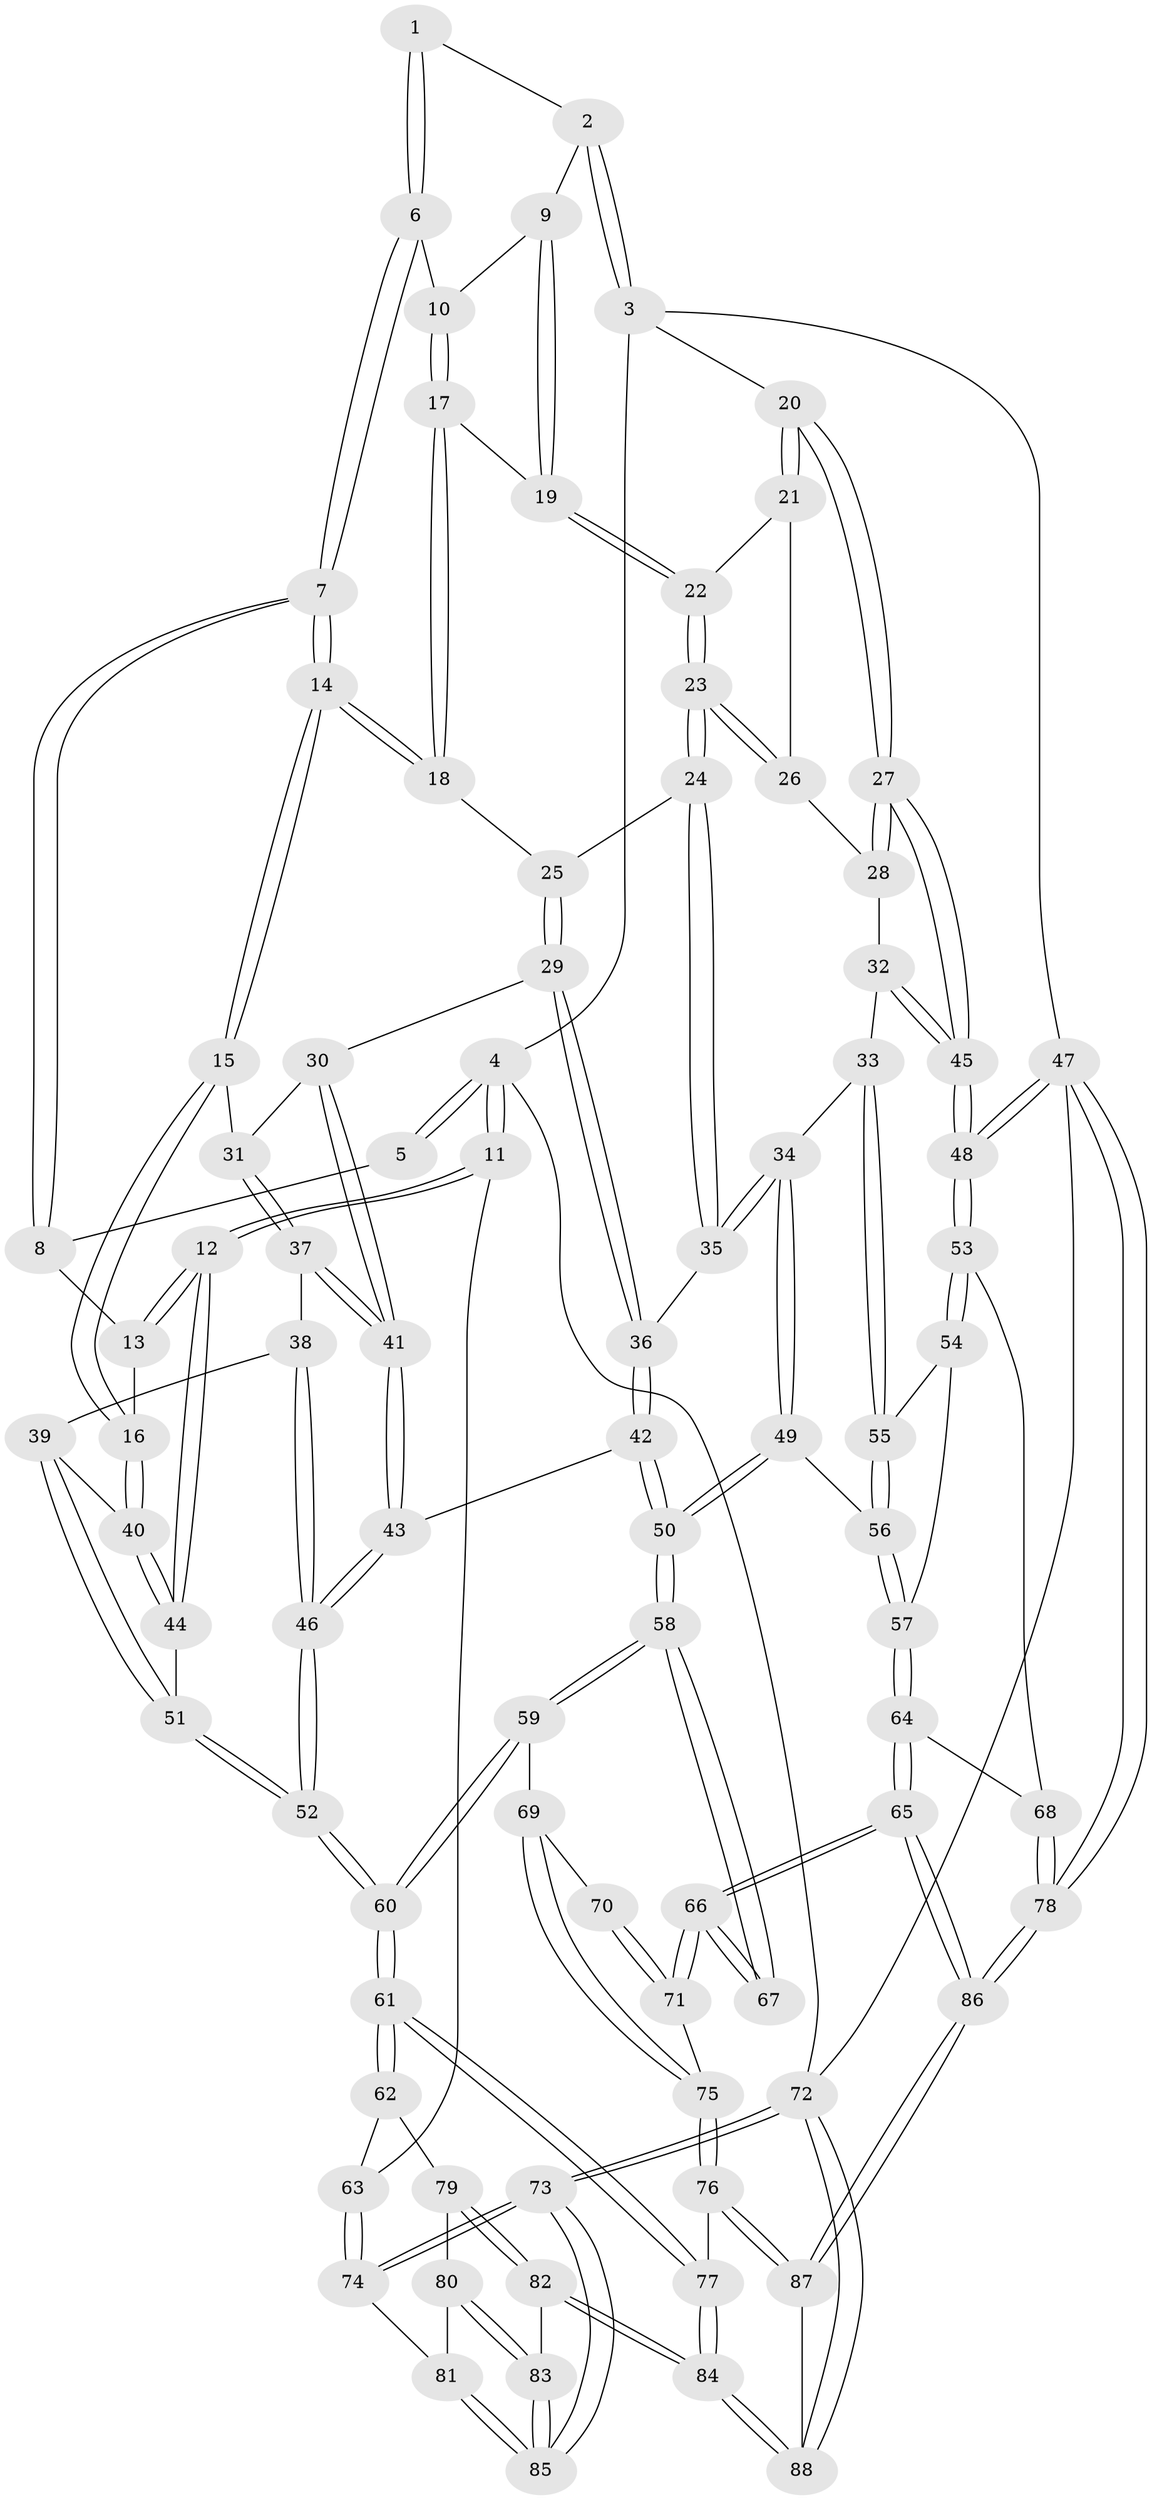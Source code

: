 // Generated by graph-tools (version 1.1) at 2025/03/03/09/25 03:03:29]
// undirected, 88 vertices, 217 edges
graph export_dot {
graph [start="1"]
  node [color=gray90,style=filled];
  1 [pos="+0.44576753180340745+0"];
  2 [pos="+0.8316143193162426+0"];
  3 [pos="+1+0"];
  4 [pos="+0+0"];
  5 [pos="+0.16298049395421849+0"];
  6 [pos="+0.44286225201654794+0.020376698708215294"];
  7 [pos="+0.33843071633009136+0.20172423680704854"];
  8 [pos="+0.16042076816784612+0"];
  9 [pos="+0.6150375445126969+0.13141451023043377"];
  10 [pos="+0.47158828058406477+0.05148060309321959"];
  11 [pos="+0+0.3780370353545528"];
  12 [pos="+0+0.3738408000153267"];
  13 [pos="+0.15798601291652686+0.0008983096795152255"];
  14 [pos="+0.33716188634161026+0.2234793580794292"];
  15 [pos="+0.2826818842154365+0.2961019854979947"];
  16 [pos="+0.16930338234032116+0.3182077689502298"];
  17 [pos="+0.5231801753239348+0.18459316709823312"];
  18 [pos="+0.4727433271461757+0.2471763027752385"];
  19 [pos="+0.6183140794796514+0.1703740212476358"];
  20 [pos="+1+0"];
  21 [pos="+0.7480170529015269+0.16282620692978006"];
  22 [pos="+0.633088248958232+0.19014586471339764"];
  23 [pos="+0.6336153147581548+0.28786493489662024"];
  24 [pos="+0.6162068773025756+0.3163478802161215"];
  25 [pos="+0.4744022567729854+0.2488707797363442"];
  26 [pos="+0.7396235056425949+0.27353441589997907"];
  27 [pos="+1+0"];
  28 [pos="+0.7803913235402523+0.2933226680102325"];
  29 [pos="+0.47992009172657907+0.40004161634635754"];
  30 [pos="+0.38599714409439473+0.3961519997395773"];
  31 [pos="+0.33413233189730324+0.36501704263992224"];
  32 [pos="+0.7926178375196408+0.40816936252570424"];
  33 [pos="+0.7231871123205481+0.43706689592962916"];
  34 [pos="+0.6394648458416592+0.42832326871329196"];
  35 [pos="+0.6152876080619485+0.40165396107122703"];
  36 [pos="+0.5158157772550035+0.41617079588798034"];
  37 [pos="+0.313987550945216+0.46118068438663085"];
  38 [pos="+0.3035448709536048+0.4800113915715312"];
  39 [pos="+0.2907551231840733+0.49670685889794464"];
  40 [pos="+0.12289178495351304+0.33963826256328983"];
  41 [pos="+0.41296990645206066+0.5585291473943771"];
  42 [pos="+0.4570300933643468+0.561648476205388"];
  43 [pos="+0.41494947752938577+0.5646676015834379"];
  44 [pos="+0.045991671788828015+0.3715514465752403"];
  45 [pos="+1+0.4743728247450337"];
  46 [pos="+0.40352049571633275+0.5735893880029495"];
  47 [pos="+1+1"];
  48 [pos="+1+0.5529030952587951"];
  49 [pos="+0.5939293194539901+0.6301611984722683"];
  50 [pos="+0.5934648189073775+0.6303669137405737"];
  51 [pos="+0.24311927955468973+0.5911177077685215"];
  52 [pos="+0.27982554545786775+0.6826865478599393"];
  53 [pos="+1+0.5715162736441461"];
  54 [pos="+0.7993142681013022+0.5699437669671601"];
  55 [pos="+0.7573057919757262+0.5415180606823282"];
  56 [pos="+0.636862583530212+0.6416761947714398"];
  57 [pos="+0.7222319596266611+0.6932326789094396"];
  58 [pos="+0.5650931230255061+0.6819202886749646"];
  59 [pos="+0.30600474131110805+0.6968291863283693"];
  60 [pos="+0.27980110446808026+0.6828129032266003"];
  61 [pos="+0.2488698224752638+0.710909688142488"];
  62 [pos="+0.21443187557275628+0.7165685534765107"];
  63 [pos="+0+0.47152547094919356"];
  64 [pos="+0.7927388683821156+0.7767111155712741"];
  65 [pos="+0.7107978191539744+1"];
  66 [pos="+0.6903977620136804+0.9988603787951069"];
  67 [pos="+0.5594960902525202+0.7079036778431514"];
  68 [pos="+0.9526757905543654+0.6897228291485429"];
  69 [pos="+0.3743929211118521+0.7543842410213478"];
  70 [pos="+0.5465672977636047+0.7201322869822039"];
  71 [pos="+0.48134892376770466+0.8119354491111053"];
  72 [pos="+0+1"];
  73 [pos="+0+1"];
  74 [pos="+0+0.6909795688937347"];
  75 [pos="+0.4277295123409943+0.819474402679595"];
  76 [pos="+0.40662049610476453+0.915204350891336"];
  77 [pos="+0.2610974378423104+0.8341060491473062"];
  78 [pos="+0.9772159745428559+1"];
  79 [pos="+0.12859313742664785+0.7725382752139491"];
  80 [pos="+0.06363862344535849+0.779671841348524"];
  81 [pos="+0.032509881968518756+0.7821920143703546"];
  82 [pos="+0.12396730194638088+0.9237716566862088"];
  83 [pos="+0.09299272275211164+0.9366792533280548"];
  84 [pos="+0.22582355169803914+0.9473355534031843"];
  85 [pos="+0.054469220327161914+0.9541145037803491"];
  86 [pos="+0.7185173592914608+1"];
  87 [pos="+0.46240484904805407+1"];
  88 [pos="+0.349130529037739+1"];
  1 -- 2;
  1 -- 6;
  1 -- 6;
  2 -- 3;
  2 -- 3;
  2 -- 9;
  3 -- 4;
  3 -- 20;
  3 -- 47;
  4 -- 5;
  4 -- 5;
  4 -- 11;
  4 -- 11;
  4 -- 72;
  5 -- 8;
  6 -- 7;
  6 -- 7;
  6 -- 10;
  7 -- 8;
  7 -- 8;
  7 -- 14;
  7 -- 14;
  8 -- 13;
  9 -- 10;
  9 -- 19;
  9 -- 19;
  10 -- 17;
  10 -- 17;
  11 -- 12;
  11 -- 12;
  11 -- 63;
  12 -- 13;
  12 -- 13;
  12 -- 44;
  12 -- 44;
  13 -- 16;
  14 -- 15;
  14 -- 15;
  14 -- 18;
  14 -- 18;
  15 -- 16;
  15 -- 16;
  15 -- 31;
  16 -- 40;
  16 -- 40;
  17 -- 18;
  17 -- 18;
  17 -- 19;
  18 -- 25;
  19 -- 22;
  19 -- 22;
  20 -- 21;
  20 -- 21;
  20 -- 27;
  20 -- 27;
  21 -- 22;
  21 -- 26;
  22 -- 23;
  22 -- 23;
  23 -- 24;
  23 -- 24;
  23 -- 26;
  23 -- 26;
  24 -- 25;
  24 -- 35;
  24 -- 35;
  25 -- 29;
  25 -- 29;
  26 -- 28;
  27 -- 28;
  27 -- 28;
  27 -- 45;
  27 -- 45;
  28 -- 32;
  29 -- 30;
  29 -- 36;
  29 -- 36;
  30 -- 31;
  30 -- 41;
  30 -- 41;
  31 -- 37;
  31 -- 37;
  32 -- 33;
  32 -- 45;
  32 -- 45;
  33 -- 34;
  33 -- 55;
  33 -- 55;
  34 -- 35;
  34 -- 35;
  34 -- 49;
  34 -- 49;
  35 -- 36;
  36 -- 42;
  36 -- 42;
  37 -- 38;
  37 -- 41;
  37 -- 41;
  38 -- 39;
  38 -- 46;
  38 -- 46;
  39 -- 40;
  39 -- 51;
  39 -- 51;
  40 -- 44;
  40 -- 44;
  41 -- 43;
  41 -- 43;
  42 -- 43;
  42 -- 50;
  42 -- 50;
  43 -- 46;
  43 -- 46;
  44 -- 51;
  45 -- 48;
  45 -- 48;
  46 -- 52;
  46 -- 52;
  47 -- 48;
  47 -- 48;
  47 -- 78;
  47 -- 78;
  47 -- 72;
  48 -- 53;
  48 -- 53;
  49 -- 50;
  49 -- 50;
  49 -- 56;
  50 -- 58;
  50 -- 58;
  51 -- 52;
  51 -- 52;
  52 -- 60;
  52 -- 60;
  53 -- 54;
  53 -- 54;
  53 -- 68;
  54 -- 55;
  54 -- 57;
  55 -- 56;
  55 -- 56;
  56 -- 57;
  56 -- 57;
  57 -- 64;
  57 -- 64;
  58 -- 59;
  58 -- 59;
  58 -- 67;
  58 -- 67;
  59 -- 60;
  59 -- 60;
  59 -- 69;
  60 -- 61;
  60 -- 61;
  61 -- 62;
  61 -- 62;
  61 -- 77;
  61 -- 77;
  62 -- 63;
  62 -- 79;
  63 -- 74;
  63 -- 74;
  64 -- 65;
  64 -- 65;
  64 -- 68;
  65 -- 66;
  65 -- 66;
  65 -- 86;
  65 -- 86;
  66 -- 67;
  66 -- 67;
  66 -- 71;
  66 -- 71;
  68 -- 78;
  68 -- 78;
  69 -- 70;
  69 -- 75;
  69 -- 75;
  70 -- 71;
  70 -- 71;
  71 -- 75;
  72 -- 73;
  72 -- 73;
  72 -- 88;
  72 -- 88;
  73 -- 74;
  73 -- 74;
  73 -- 85;
  73 -- 85;
  74 -- 81;
  75 -- 76;
  75 -- 76;
  76 -- 77;
  76 -- 87;
  76 -- 87;
  77 -- 84;
  77 -- 84;
  78 -- 86;
  78 -- 86;
  79 -- 80;
  79 -- 82;
  79 -- 82;
  80 -- 81;
  80 -- 83;
  80 -- 83;
  81 -- 85;
  81 -- 85;
  82 -- 83;
  82 -- 84;
  82 -- 84;
  83 -- 85;
  83 -- 85;
  84 -- 88;
  84 -- 88;
  86 -- 87;
  86 -- 87;
  87 -- 88;
}
